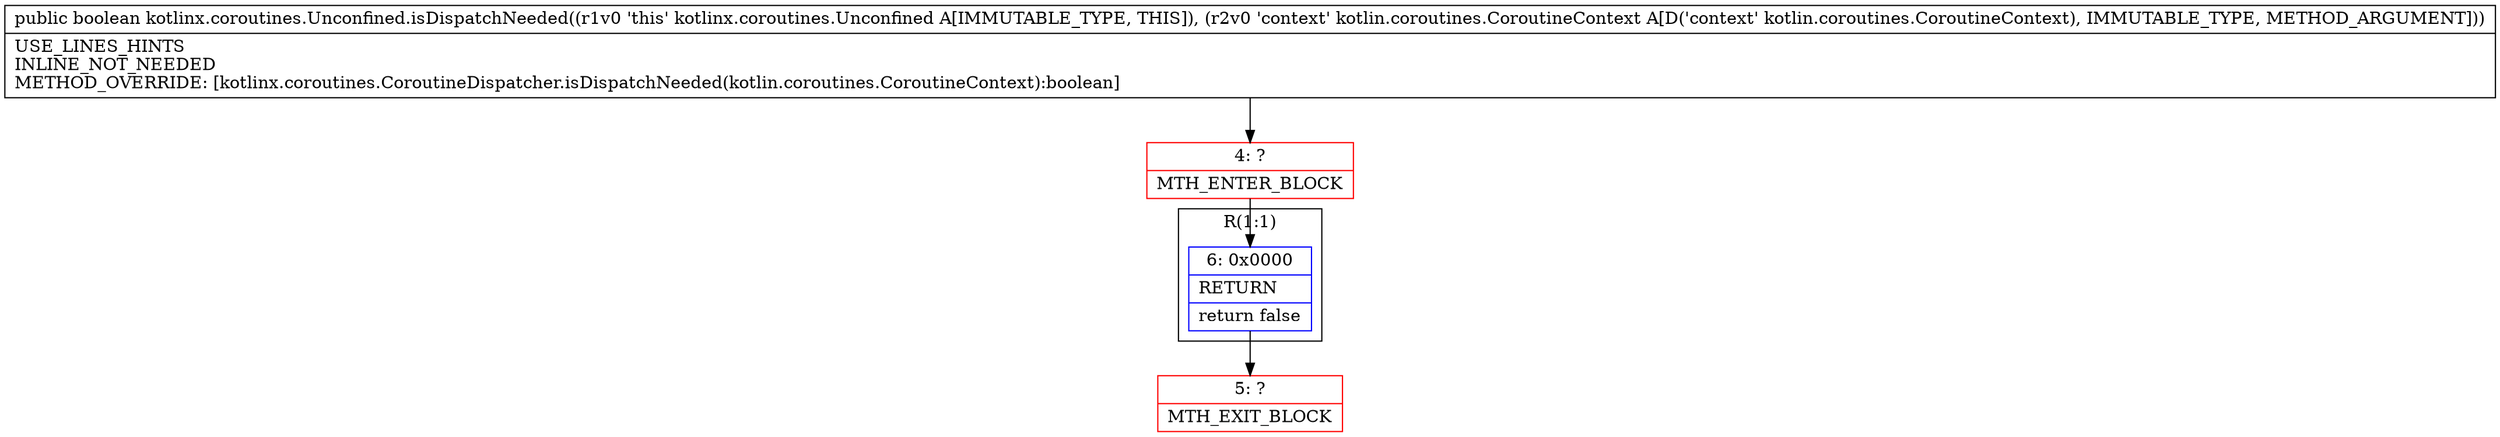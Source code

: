 digraph "CFG forkotlinx.coroutines.Unconfined.isDispatchNeeded(Lkotlin\/coroutines\/CoroutineContext;)Z" {
subgraph cluster_Region_137071875 {
label = "R(1:1)";
node [shape=record,color=blue];
Node_6 [shape=record,label="{6\:\ 0x0000|RETURN\l|return false\l}"];
}
Node_4 [shape=record,color=red,label="{4\:\ ?|MTH_ENTER_BLOCK\l}"];
Node_5 [shape=record,color=red,label="{5\:\ ?|MTH_EXIT_BLOCK\l}"];
MethodNode[shape=record,label="{public boolean kotlinx.coroutines.Unconfined.isDispatchNeeded((r1v0 'this' kotlinx.coroutines.Unconfined A[IMMUTABLE_TYPE, THIS]), (r2v0 'context' kotlin.coroutines.CoroutineContext A[D('context' kotlin.coroutines.CoroutineContext), IMMUTABLE_TYPE, METHOD_ARGUMENT]))  | USE_LINES_HINTS\lINLINE_NOT_NEEDED\lMETHOD_OVERRIDE: [kotlinx.coroutines.CoroutineDispatcher.isDispatchNeeded(kotlin.coroutines.CoroutineContext):boolean]\l}"];
MethodNode -> Node_4;Node_6 -> Node_5;
Node_4 -> Node_6;
}

